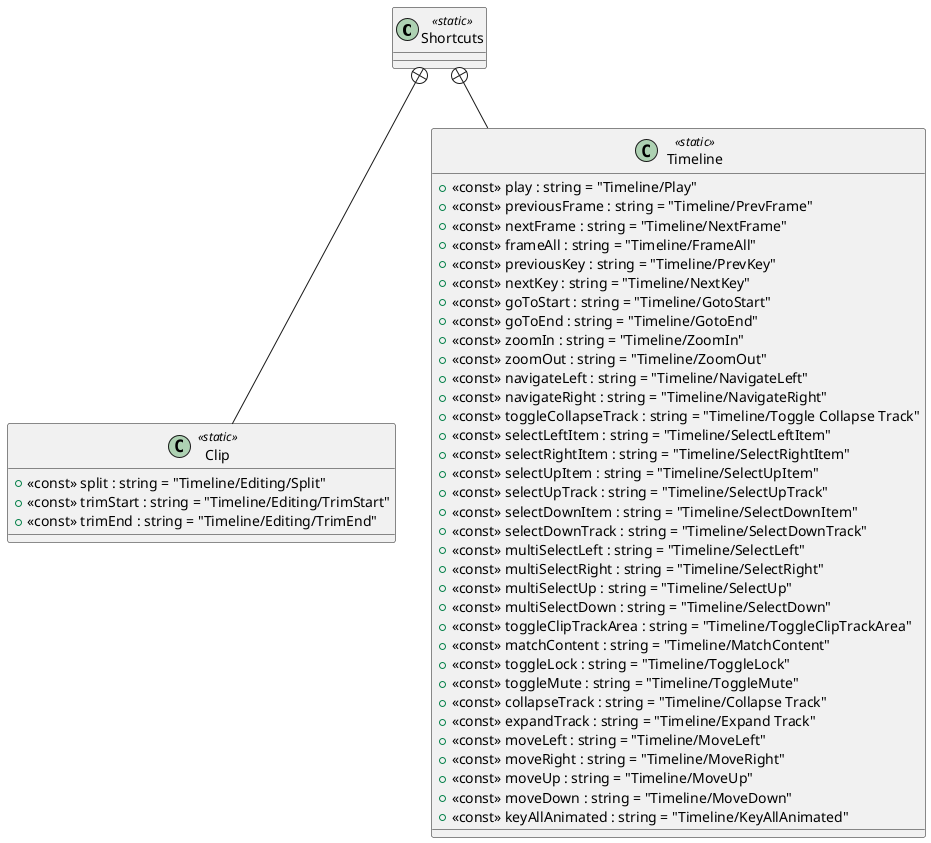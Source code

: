 @startuml
class Shortcuts <<static>> {
}
class Clip <<static>> {
    + <<const>> split : string = "Timeline/Editing/Split"
    + <<const>> trimStart : string = "Timeline/Editing/TrimStart"
    + <<const>> trimEnd : string = "Timeline/Editing/TrimEnd"
}
class Timeline <<static>> {
    + <<const>> play : string = "Timeline/Play"
    + <<const>> previousFrame : string = "Timeline/PrevFrame"
    + <<const>> nextFrame : string = "Timeline/NextFrame"
    + <<const>> frameAll : string = "Timeline/FrameAll"
    + <<const>> previousKey : string = "Timeline/PrevKey"
    + <<const>> nextKey : string = "Timeline/NextKey"
    + <<const>> goToStart : string = "Timeline/GotoStart"
    + <<const>> goToEnd : string = "Timeline/GotoEnd"
    + <<const>> zoomIn : string = "Timeline/ZoomIn"
    + <<const>> zoomOut : string = "Timeline/ZoomOut"
    + <<const>> navigateLeft : string = "Timeline/NavigateLeft"
    + <<const>> navigateRight : string = "Timeline/NavigateRight"
    + <<const>> toggleCollapseTrack : string = "Timeline/Toggle Collapse Track"
    + <<const>> selectLeftItem : string = "Timeline/SelectLeftItem"
    + <<const>> selectRightItem : string = "Timeline/SelectRightItem"
    + <<const>> selectUpItem : string = "Timeline/SelectUpItem"
    + <<const>> selectUpTrack : string = "Timeline/SelectUpTrack"
    + <<const>> selectDownItem : string = "Timeline/SelectDownItem"
    + <<const>> selectDownTrack : string = "Timeline/SelectDownTrack"
    + <<const>> multiSelectLeft : string = "Timeline/SelectLeft"
    + <<const>> multiSelectRight : string = "Timeline/SelectRight"
    + <<const>> multiSelectUp : string = "Timeline/SelectUp"
    + <<const>> multiSelectDown : string = "Timeline/SelectDown"
    + <<const>> toggleClipTrackArea : string = "Timeline/ToggleClipTrackArea"
    + <<const>> matchContent : string = "Timeline/MatchContent"
    + <<const>> toggleLock : string = "Timeline/ToggleLock"
    + <<const>> toggleMute : string = "Timeline/ToggleMute"
    + <<const>> collapseTrack : string = "Timeline/Collapse Track"
    + <<const>> expandTrack : string = "Timeline/Expand Track"
    + <<const>> moveLeft : string = "Timeline/MoveLeft"
    + <<const>> moveRight : string = "Timeline/MoveRight"
    + <<const>> moveUp : string = "Timeline/MoveUp"
    + <<const>> moveDown : string = "Timeline/MoveDown"
    + <<const>> keyAllAnimated : string = "Timeline/KeyAllAnimated"
}
Shortcuts +-- Clip
Shortcuts +-- Timeline
@enduml
